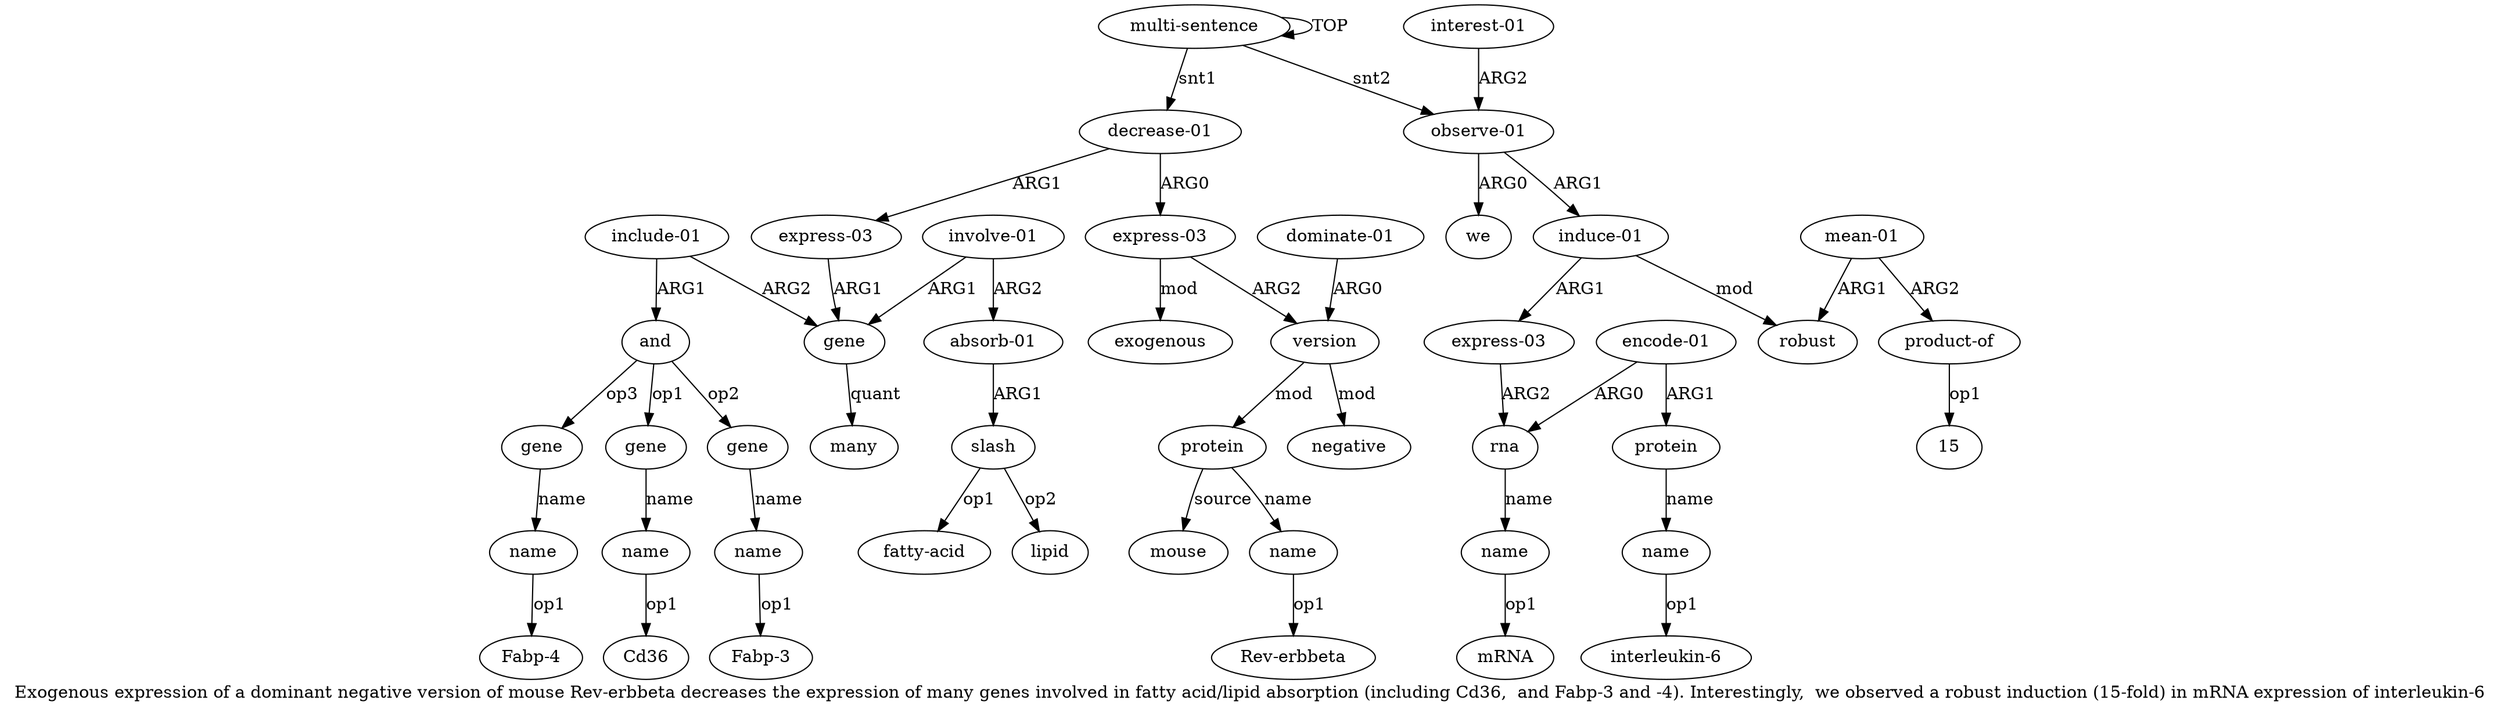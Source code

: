 digraph  {
	graph [label="Exogenous expression of a dominant negative version of mouse Rev-erbbeta decreases the expression of many genes involved in fatty \
acid/lipid absorption (including Cd36,  and Fabp-3 and -4). Interestingly,  we observed a robust induction (15-fold) in mRNA expression \
of interleukin-6"];
	node [label="\N"];
	a20	 [color=black,
		gold_ind=20,
		gold_label=gene,
		label=gene,
		test_ind=20,
		test_label=gene];
	a21	 [color=black,
		gold_ind=21,
		gold_label=name,
		label=name,
		test_ind=21,
		test_label=name];
	a20 -> a21 [key=0,
	color=black,
	gold_label=name,
	label=name,
	test_label=name];
"a21 Cd36" [color=black,
	gold_ind=-1,
	gold_label=Cd36,
	label=Cd36,
	test_ind=-1,
	test_label=Cd36];
a21 -> "a21 Cd36" [key=0,
color=black,
gold_label=op1,
label=op1,
test_label=op1];
a22 [color=black,
gold_ind=22,
gold_label=gene,
label=gene,
test_ind=22,
test_label=gene];
a23 [color=black,
gold_ind=23,
gold_label=name,
label=name,
test_ind=23,
test_label=name];
a22 -> a23 [key=0,
color=black,
gold_label=name,
label=name,
test_label=name];
"a23 Fabp-3" [color=black,
gold_ind=-1,
gold_label="Fabp-3",
label="Fabp-3",
test_ind=-1,
test_label="Fabp-3"];
a23 -> "a23 Fabp-3" [key=0,
color=black,
gold_label=op1,
label=op1,
test_label=op1];
a24 [color=black,
gold_ind=24,
gold_label=gene,
label=gene,
test_ind=24,
test_label=gene];
a25 [color=black,
gold_ind=25,
gold_label=name,
label=name,
test_ind=25,
test_label=name];
a24 -> a25 [key=0,
color=black,
gold_label=name,
label=name,
test_label=name];
"a25 Fabp-4" [color=black,
gold_ind=-1,
gold_label="Fabp-4",
label="Fabp-4",
test_ind=-1,
test_label="Fabp-4"];
a25 -> "a25 Fabp-4" [key=0,
color=black,
gold_label=op1,
label=op1,
test_label=op1];
a26 [color=black,
gold_ind=26,
gold_label="observe-01",
label="observe-01",
test_ind=26,
test_label="observe-01"];
a27 [color=black,
gold_ind=27,
gold_label=we,
label=we,
test_ind=27,
test_label=we];
a26 -> a27 [key=0,
color=black,
gold_label=ARG0,
label=ARG0,
test_label=ARG0];
a28 [color=black,
gold_ind=28,
gold_label="induce-01",
label="induce-01",
test_ind=28,
test_label="induce-01"];
a26 -> a28 [key=0,
color=black,
gold_label=ARG1,
label=ARG1,
test_label=ARG1];
a29 [color=black,
gold_ind=29,
gold_label="express-03",
label="express-03",
test_ind=29,
test_label="express-03"];
a28 -> a29 [key=0,
color=black,
gold_label=ARG1,
label=ARG1,
test_label=ARG1];
a35 [color=black,
gold_ind=35,
gold_label=robust,
label=robust,
test_ind=35,
test_label=robust];
a28 -> a35 [key=0,
color=black,
gold_label=mod,
label=mod,
test_label=mod];
a30 [color=black,
gold_ind=30,
gold_label=rna,
label=rna,
test_ind=30,
test_label=rna];
a29 -> a30 [key=0,
color=black,
gold_label=ARG2,
label=ARG2,
test_label=ARG2];
a31 [color=black,
gold_ind=31,
gold_label=name,
label=name,
test_ind=31,
test_label=name];
"a31 mRNA" [color=black,
gold_ind=-1,
gold_label=mRNA,
label=mRNA,
test_ind=-1,
test_label=mRNA];
a31 -> "a31 mRNA" [key=0,
color=black,
gold_label=op1,
label=op1,
test_label=op1];
a30 -> a31 [key=0,
color=black,
gold_label=name,
label=name,
test_label=name];
a37 [color=black,
gold_ind=37,
gold_label="product-of",
label="product-of",
test_ind=37,
test_label="product-of"];
"a37 15" [color=black,
gold_ind=-1,
gold_label=15,
label=15,
test_ind=-1,
test_label=15];
a37 -> "a37 15" [key=0,
color=black,
gold_label=op1,
label=op1,
test_label=op1];
a36 [color=black,
gold_ind=36,
gold_label="mean-01",
label="mean-01",
test_ind=36,
test_label="mean-01"];
a36 -> a37 [key=0,
color=black,
gold_label=ARG2,
label=ARG2,
test_label=ARG2];
a36 -> a35 [key=0,
color=black,
gold_label=ARG1,
label=ARG1,
test_label=ARG1];
a33 [color=black,
gold_ind=33,
gold_label=protein,
label=protein,
test_ind=33,
test_label=protein];
a34 [color=black,
gold_ind=34,
gold_label=name,
label=name,
test_ind=34,
test_label=name];
a33 -> a34 [key=0,
color=black,
gold_label=name,
label=name,
test_label=name];
"a34 interleukin-6" [color=black,
gold_ind=-1,
gold_label="interleukin-6",
label="interleukin-6",
test_ind=-1,
test_label="interleukin-6"];
a34 -> "a34 interleukin-6" [key=0,
color=black,
gold_label=op1,
label=op1,
test_label=op1];
"a7 Rev-erbbeta" [color=black,
gold_ind=-1,
gold_label="Rev-erbbeta",
label="Rev-erbbeta",
test_ind=-1,
test_label="Rev-erbbeta"];
a32 [color=black,
gold_ind=32,
gold_label="encode-01",
label="encode-01",
test_ind=32,
test_label="encode-01"];
a32 -> a30 [key=0,
color=black,
gold_label=ARG0,
label=ARG0,
test_label=ARG0];
a32 -> a33 [key=0,
color=black,
gold_label=ARG1,
label=ARG1,
test_label=ARG1];
a15 [color=black,
gold_ind=15,
gold_label=slash,
label=slash,
test_ind=15,
test_label=slash];
a17 [color=black,
gold_ind=17,
gold_label=lipid,
label=lipid,
test_ind=17,
test_label=lipid];
a15 -> a17 [key=0,
color=black,
gold_label=op2,
label=op2,
test_label=op2];
a16 [color=black,
gold_ind=16,
gold_label="fatty-acid",
label="fatty-acid",
test_ind=16,
test_label="fatty-acid"];
a15 -> a16 [key=0,
color=black,
gold_label=op1,
label=op1,
test_label=op1];
a14 [color=black,
gold_ind=14,
gold_label="absorb-01",
label="absorb-01",
test_ind=14,
test_label="absorb-01"];
a14 -> a15 [key=0,
color=black,
gold_label=ARG1,
label=ARG1,
test_label=ARG1];
a11 [color=black,
gold_ind=11,
gold_label=gene,
label=gene,
test_ind=11,
test_label=gene];
a12 [color=black,
gold_ind=12,
gold_label=many,
label=many,
test_ind=12,
test_label=many];
a11 -> a12 [key=0,
color=black,
gold_label=quant,
label=quant,
test_label=quant];
a10 [color=black,
gold_ind=10,
gold_label="express-03",
label="express-03",
test_ind=10,
test_label="express-03"];
a10 -> a11 [key=0,
color=black,
gold_label=ARG1,
label=ARG1,
test_label=ARG1];
a13 [color=black,
gold_ind=13,
gold_label="involve-01",
label="involve-01",
test_ind=13,
test_label="involve-01"];
a13 -> a14 [key=0,
color=black,
gold_label=ARG2,
label=ARG2,
test_label=ARG2];
a13 -> a11 [key=0,
color=black,
gold_label=ARG1,
label=ARG1,
test_label=ARG1];
a38 [color=black,
gold_ind=38,
gold_label="interest-01",
label="interest-01",
test_ind=38,
test_label="interest-01"];
a38 -> a26 [key=0,
color=black,
gold_label=ARG2,
label=ARG2,
test_label=ARG2];
a19 [color=black,
gold_ind=19,
gold_label=and,
label=and,
test_ind=19,
test_label=and];
a19 -> a20 [key=0,
color=black,
gold_label=op1,
label=op1,
test_label=op1];
a19 -> a22 [key=0,
color=black,
gold_label=op2,
label=op2,
test_label=op2];
a19 -> a24 [key=0,
color=black,
gold_label=op3,
label=op3,
test_label=op3];
a18 [color=black,
gold_ind=18,
gold_label="include-01",
label="include-01",
test_ind=18,
test_label="include-01"];
a18 -> a11 [key=0,
color=black,
gold_label=ARG2,
label=ARG2,
test_label=ARG2];
a18 -> a19 [key=0,
color=black,
gold_label=ARG1,
label=ARG1,
test_label=ARG1];
a1 [color=black,
gold_ind=1,
gold_label="decrease-01",
label="decrease-01",
test_ind=1,
test_label="decrease-01"];
a1 -> a10 [key=0,
color=black,
gold_label=ARG1,
label=ARG1,
test_label=ARG1];
a2 [color=black,
gold_ind=2,
gold_label="express-03",
label="express-03",
test_ind=2,
test_label="express-03"];
a1 -> a2 [key=0,
color=black,
gold_label=ARG0,
label=ARG0,
test_label=ARG0];
a0 [color=black,
gold_ind=0,
gold_label="multi-sentence",
label="multi-sentence",
test_ind=0,
test_label="multi-sentence"];
a0 -> a26 [key=0,
color=black,
gold_label=snt2,
label=snt2,
test_label=snt2];
a0 -> a1 [key=0,
color=black,
gold_label=snt1,
label=snt1,
test_label=snt1];
a0 -> a0 [key=0,
color=black,
gold_label=TOP,
label=TOP,
test_label=TOP];
a3 [color=black,
gold_ind=3,
gold_label=version,
label=version,
test_ind=3,
test_label=version];
a5 [color=black,
gold_ind=5,
gold_label=negative,
label=negative,
test_ind=5,
test_label=negative];
a3 -> a5 [key=0,
color=black,
gold_label=mod,
label=mod,
test_label=mod];
a6 [color=black,
gold_ind=6,
gold_label=protein,
label=protein,
test_ind=6,
test_label=protein];
a3 -> a6 [key=0,
color=black,
gold_label=mod,
label=mod,
test_label=mod];
a2 -> a3 [key=0,
color=black,
gold_label=ARG2,
label=ARG2,
test_label=ARG2];
a9 [color=black,
gold_ind=9,
gold_label=exogenous,
label=exogenous,
test_ind=9,
test_label=exogenous];
a2 -> a9 [key=0,
color=black,
gold_label=mod,
label=mod,
test_label=mod];
a4 [color=black,
gold_ind=4,
gold_label="dominate-01",
label="dominate-01",
test_ind=4,
test_label="dominate-01"];
a4 -> a3 [key=0,
color=black,
gold_label=ARG0,
label=ARG0,
test_label=ARG0];
a7 [color=black,
gold_ind=7,
gold_label=name,
label=name,
test_ind=7,
test_label=name];
a7 -> "a7 Rev-erbbeta" [key=0,
color=black,
gold_label=op1,
label=op1,
test_label=op1];
a6 -> a7 [key=0,
color=black,
gold_label=name,
label=name,
test_label=name];
a8 [color=black,
gold_ind=8,
gold_label=mouse,
label=mouse,
test_ind=8,
test_label=mouse];
a6 -> a8 [key=0,
color=black,
gold_label=source,
label=source,
test_label=source];
}
